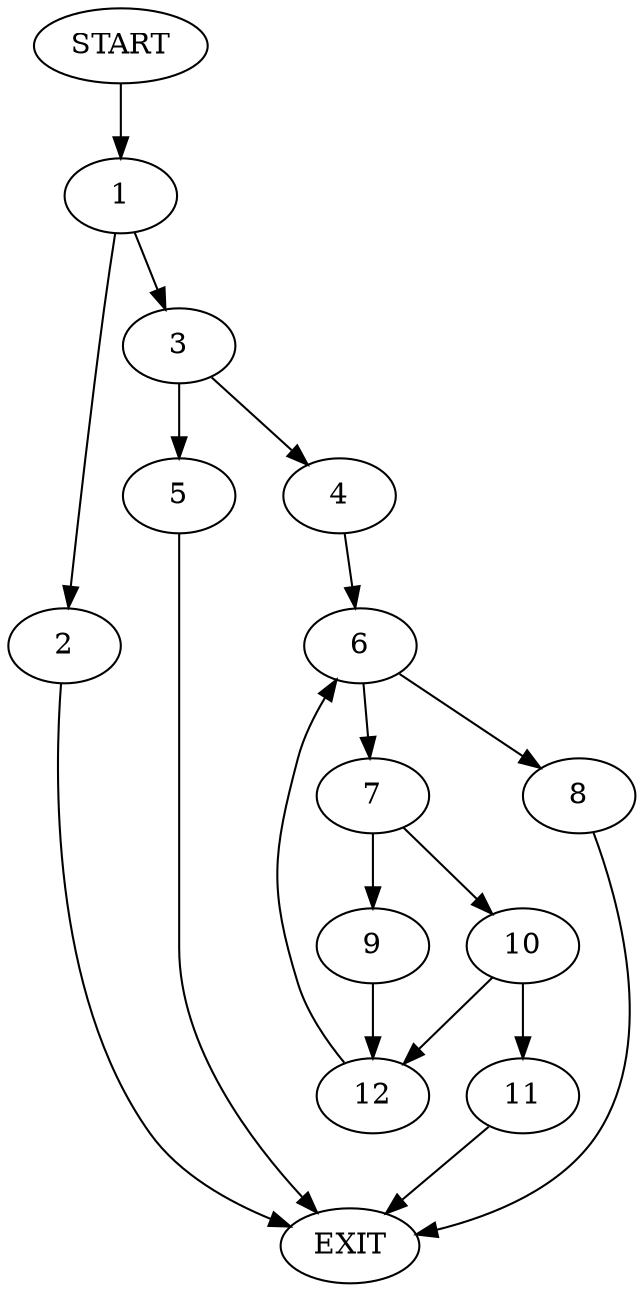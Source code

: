 digraph {
0 [label="START"]
13 [label="EXIT"]
0 -> 1
1 -> 2
1 -> 3
2 -> 13
3 -> 4
3 -> 5
4 -> 6
5 -> 13
6 -> 7
6 -> 8
7 -> 9
7 -> 10
8 -> 13
10 -> 11
10 -> 12
9 -> 12
12 -> 6
11 -> 13
}
